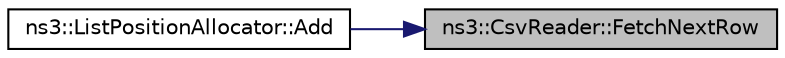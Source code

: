 digraph "ns3::CsvReader::FetchNextRow"
{
 // LATEX_PDF_SIZE
  edge [fontname="Helvetica",fontsize="10",labelfontname="Helvetica",labelfontsize="10"];
  node [fontname="Helvetica",fontsize="10",shape=record];
  rankdir="RL";
  Node1 [label="ns3::CsvReader::FetchNextRow",height=0.2,width=0.4,color="black", fillcolor="grey75", style="filled", fontcolor="black",tooltip="Reads one line from the input until a new line is encountered."];
  Node1 -> Node2 [dir="back",color="midnightblue",fontsize="10",style="solid",fontname="Helvetica"];
  Node2 [label="ns3::ListPositionAllocator::Add",height=0.2,width=0.4,color="black", fillcolor="white", style="filled",URL="$classns3_1_1_list_position_allocator.html#aee42a10c5ea6e4c272e3c8bb8fe0d6f7",tooltip="Add the positions listed in a file."];
}
